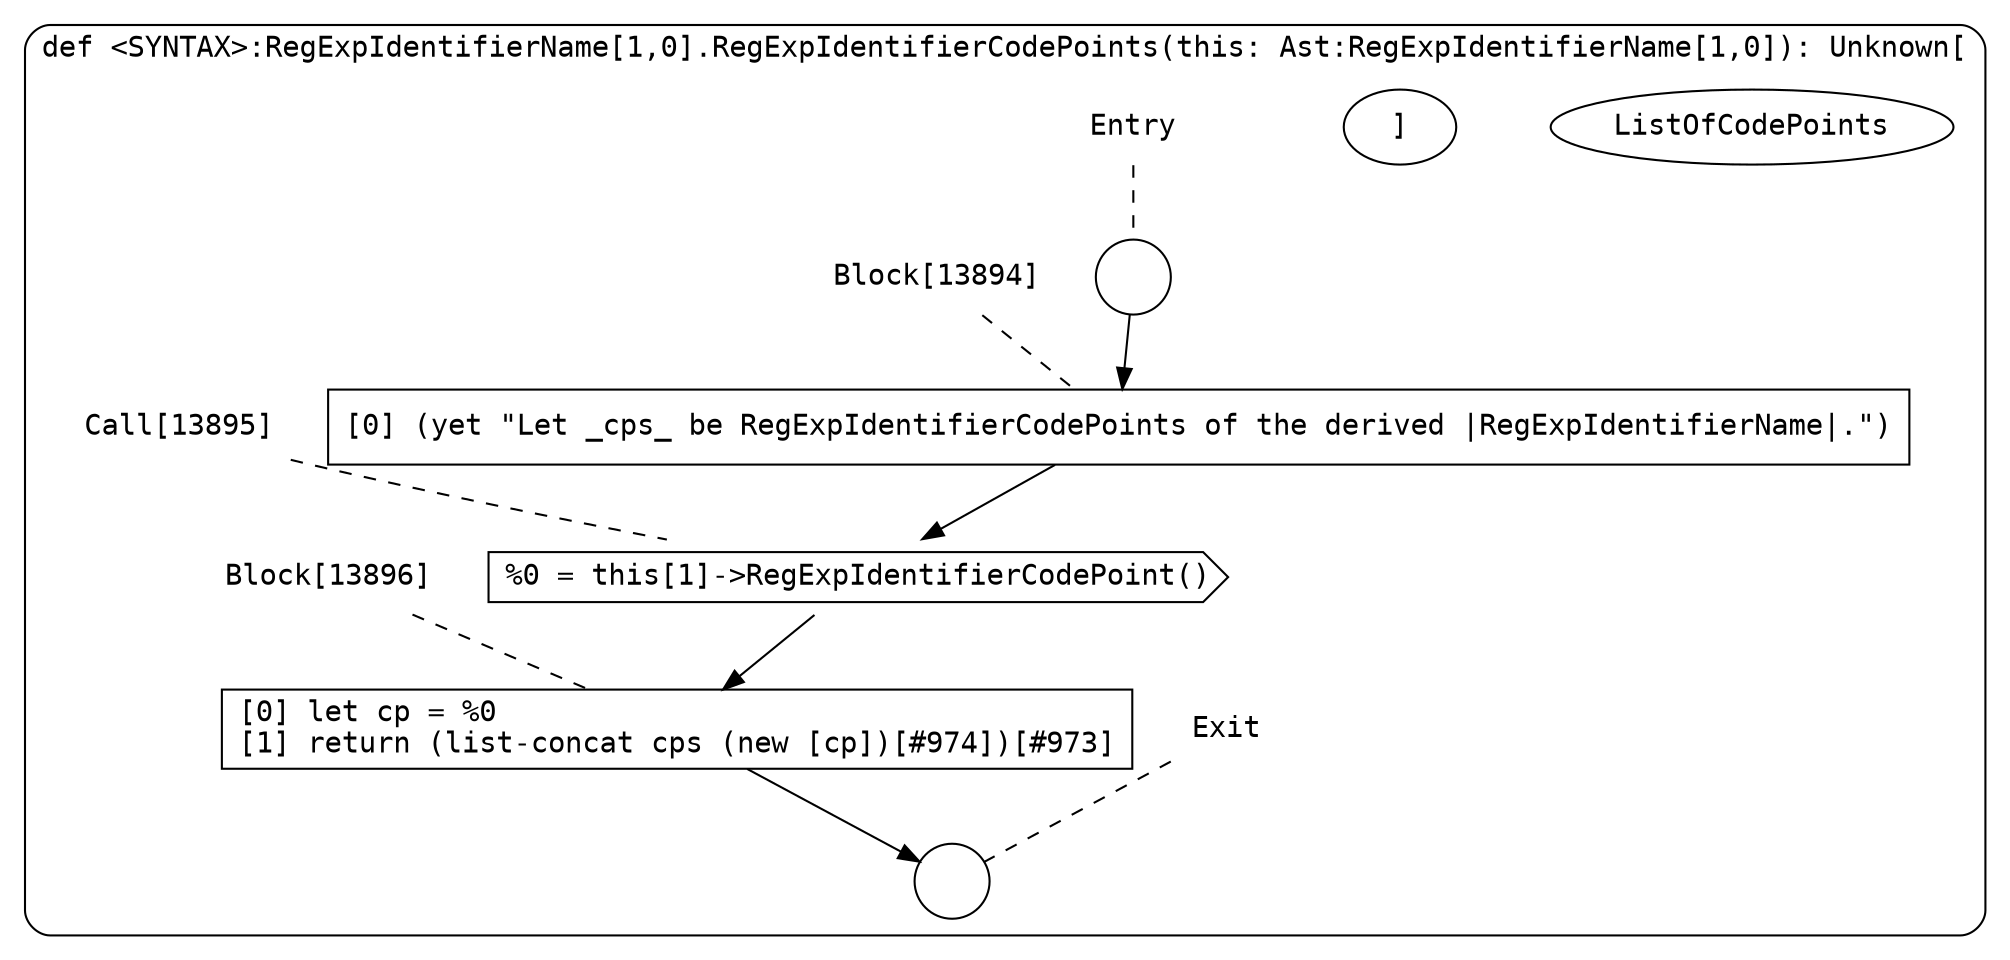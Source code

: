 digraph {
  graph [fontname = "Consolas"]
  node [fontname = "Consolas"]
  edge [fontname = "Consolas"]
  subgraph cluster2234 {
    label = "def <SYNTAX>:RegExpIdentifierName[1,0].RegExpIdentifierCodePoints(this: Ast:RegExpIdentifierName[1,0]): Unknown["ListOfCodePoints"]"
    style = rounded
    cluster2234_entry_name [shape=none, label=<<font color="black">Entry</font>>]
    cluster2234_entry_name -> cluster2234_entry [arrowhead=none, color="black", style=dashed]
    cluster2234_entry [shape=circle label=" " color="black" fillcolor="white" style=filled]
    cluster2234_entry -> node13894 [color="black"]
    cluster2234_exit_name [shape=none, label=<<font color="black">Exit</font>>]
    cluster2234_exit_name -> cluster2234_exit [arrowhead=none, color="black", style=dashed]
    cluster2234_exit [shape=circle label=" " color="black" fillcolor="white" style=filled]
    node13894_name [shape=none, label=<<font color="black">Block[13894]</font>>]
    node13894_name -> node13894 [arrowhead=none, color="black", style=dashed]
    node13894 [shape=box, label=<<font color="black">[0] (yet &quot;Let _cps_ be RegExpIdentifierCodePoints of the derived |RegExpIdentifierName|.&quot;)<BR ALIGN="LEFT"/></font>> color="black" fillcolor="white", style=filled]
    node13894 -> node13895 [color="black"]
    node13895_name [shape=none, label=<<font color="black">Call[13895]</font>>]
    node13895_name -> node13895 [arrowhead=none, color="black", style=dashed]
    node13895 [shape=cds, label=<<font color="black">%0 = this[1]-&gt;RegExpIdentifierCodePoint()</font>> color="black" fillcolor="white", style=filled]
    node13895 -> node13896 [color="black"]
    node13896_name [shape=none, label=<<font color="black">Block[13896]</font>>]
    node13896_name -> node13896 [arrowhead=none, color="black", style=dashed]
    node13896 [shape=box, label=<<font color="black">[0] let cp = %0<BR ALIGN="LEFT"/>[1] return (list-concat cps (new [cp])[#974])[#973]<BR ALIGN="LEFT"/></font>> color="black" fillcolor="white", style=filled]
    node13896 -> cluster2234_exit [color="black"]
  }
}